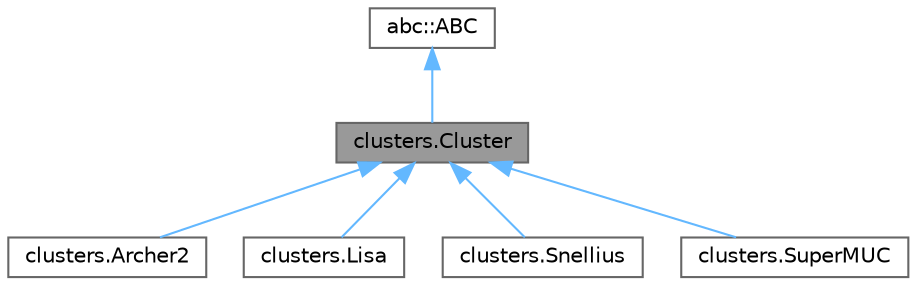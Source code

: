 digraph "clusters.Cluster"
{
 // LATEX_PDF_SIZE
  bgcolor="transparent";
  edge [fontname=Helvetica,fontsize=10,labelfontname=Helvetica,labelfontsize=10];
  node [fontname=Helvetica,fontsize=10,shape=box,height=0.2,width=0.4];
  Node1 [id="Node000001",label="clusters.Cluster",height=0.2,width=0.4,color="gray40", fillcolor="grey60", style="filled", fontcolor="black",tooltip=" "];
  Node2 -> Node1 [id="edge1_Node000001_Node000002",dir="back",color="steelblue1",style="solid",tooltip=" "];
  Node2 [id="Node000002",label="abc::ABC",height=0.2,width=0.4,color="gray40", fillcolor="white", style="filled",tooltip=" "];
  Node1 -> Node3 [id="edge2_Node000001_Node000003",dir="back",color="steelblue1",style="solid",tooltip=" "];
  Node3 [id="Node000003",label="clusters.Archer2",height=0.2,width=0.4,color="gray40", fillcolor="white", style="filled",URL="$classclusters_1_1Archer2.html",tooltip=" "];
  Node1 -> Node4 [id="edge3_Node000001_Node000004",dir="back",color="steelblue1",style="solid",tooltip=" "];
  Node4 [id="Node000004",label="clusters.Lisa",height=0.2,width=0.4,color="gray40", fillcolor="white", style="filled",URL="$classclusters_1_1Lisa.html",tooltip=" "];
  Node1 -> Node5 [id="edge4_Node000001_Node000005",dir="back",color="steelblue1",style="solid",tooltip=" "];
  Node5 [id="Node000005",label="clusters.Snellius",height=0.2,width=0.4,color="gray40", fillcolor="white", style="filled",URL="$classclusters_1_1Snellius.html",tooltip=" "];
  Node1 -> Node6 [id="edge5_Node000001_Node000006",dir="back",color="steelblue1",style="solid",tooltip=" "];
  Node6 [id="Node000006",label="clusters.SuperMUC",height=0.2,width=0.4,color="gray40", fillcolor="white", style="filled",URL="$classclusters_1_1SuperMUC.html",tooltip=" "];
}
